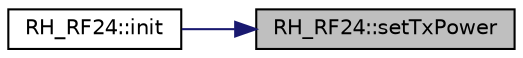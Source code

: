 digraph "RH_RF24::setTxPower"
{
 // LATEX_PDF_SIZE
  edge [fontname="Helvetica",fontsize="10",labelfontname="Helvetica",labelfontsize="10"];
  node [fontname="Helvetica",fontsize="10",shape=record];
  rankdir="RL";
  Node1 [label="RH_RF24::setTxPower",height=0.2,width=0.4,color="black", fillcolor="grey75", style="filled", fontcolor="black",tooltip=" "];
  Node1 -> Node2 [dir="back",color="midnightblue",fontsize="10",style="solid",fontname="Helvetica"];
  Node2 [label="RH_RF24::init",height=0.2,width=0.4,color="black", fillcolor="white", style="filled",URL="$class_r_h___r_f24.html#a2cb53e42f79e769497ae564a8d74230e",tooltip=" "];
}
